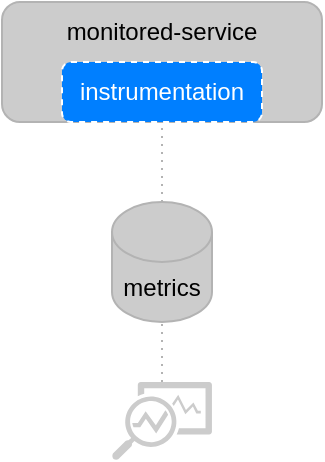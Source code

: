 <mxfile version="16.5.6" type="device"><diagram id="7b0-jJZPRJoocfT4ldSO" name="Page-1"><mxGraphModel dx="946" dy="565" grid="1" gridSize="10" guides="1" tooltips="1" connect="1" arrows="1" fold="1" page="1" pageScale="1" pageWidth="827" pageHeight="1169" math="0" shadow="0"><root><mxCell id="0"/><mxCell id="1" parent="0"/><mxCell id="Bsne3ePumE0vderXEfSM-1" value="" style="rounded=1;whiteSpace=wrap;html=1;shadow=0;gradientColor=none;fillColor=#CCCCCC;strokeColor=#B3B3B3;" vertex="1" parent="1"><mxGeometry x="334" y="50" width="160" height="60" as="geometry"/></mxCell><mxCell id="Bsne3ePumE0vderXEfSM-3" value="metrics" style="shape=cylinder3;whiteSpace=wrap;html=1;boundedLbl=1;backgroundOutline=1;size=15;shadow=0;glass=0;sketch=0;fillColor=#CCCCCC;gradientColor=none;strokeColor=#B3B3B3;" vertex="1" parent="1"><mxGeometry x="389" y="150" width="50" height="60" as="geometry"/></mxCell><mxCell id="Bsne3ePumE0vderXEfSM-4" value="instrumentation" style="rounded=1;whiteSpace=wrap;html=1;shadow=0;glass=0;sketch=0;fillColor=#007FFF;strokeColor=#FFFFFF;fontColor=#FFFFFF;gradientColor=none;dashed=1;" vertex="1" parent="1"><mxGeometry x="364" y="80" width="100" height="30" as="geometry"/></mxCell><mxCell id="Bsne3ePumE0vderXEfSM-5" value="monitored-service" style="text;html=1;align=center;verticalAlign=middle;whiteSpace=wrap;rounded=0;shadow=0;glass=0;sketch=0;" vertex="1" parent="1"><mxGeometry x="359" y="50" width="110" height="30" as="geometry"/></mxCell><mxCell id="Bsne3ePumE0vderXEfSM-9" value="" style="sketch=0;aspect=fixed;pointerEvents=1;shadow=0;dashed=0;html=1;strokeColor=none;labelPosition=center;verticalLabelPosition=bottom;verticalAlign=top;align=center;fillColor=#CCCCCC;shape=mxgraph.mscae.enterprise.monitor_running_apps;glass=0;" vertex="1" parent="1"><mxGeometry x="389" y="240" width="50" height="39" as="geometry"/></mxCell><mxCell id="Bsne3ePumE0vderXEfSM-10" value="" style="endArrow=none;dashed=1;html=1;dashPattern=1 3;strokeWidth=1;rounded=0;exitX=0.5;exitY=0;exitDx=0;exitDy=0;exitPerimeter=0;entryX=0.5;entryY=1;entryDx=0;entryDy=0;strokeColor=#B3B3B3;" edge="1" parent="1" source="Bsne3ePumE0vderXEfSM-3" target="Bsne3ePumE0vderXEfSM-4"><mxGeometry width="50" height="50" relative="1" as="geometry"><mxPoint x="644" y="300" as="sourcePoint"/><mxPoint x="694" y="250" as="targetPoint"/></mxGeometry></mxCell><mxCell id="Bsne3ePumE0vderXEfSM-11" value="" style="endArrow=none;dashed=1;html=1;dashPattern=1 3;strokeWidth=1;rounded=0;exitX=0.5;exitY=0;exitDx=0;exitDy=0;exitPerimeter=0;strokeColor=#B3B3B3;" edge="1" parent="1" source="Bsne3ePumE0vderXEfSM-9"><mxGeometry width="50" height="50" relative="1" as="geometry"><mxPoint x="424" y="160" as="sourcePoint"/><mxPoint x="414" y="210" as="targetPoint"/></mxGeometry></mxCell></root></mxGraphModel></diagram></mxfile>